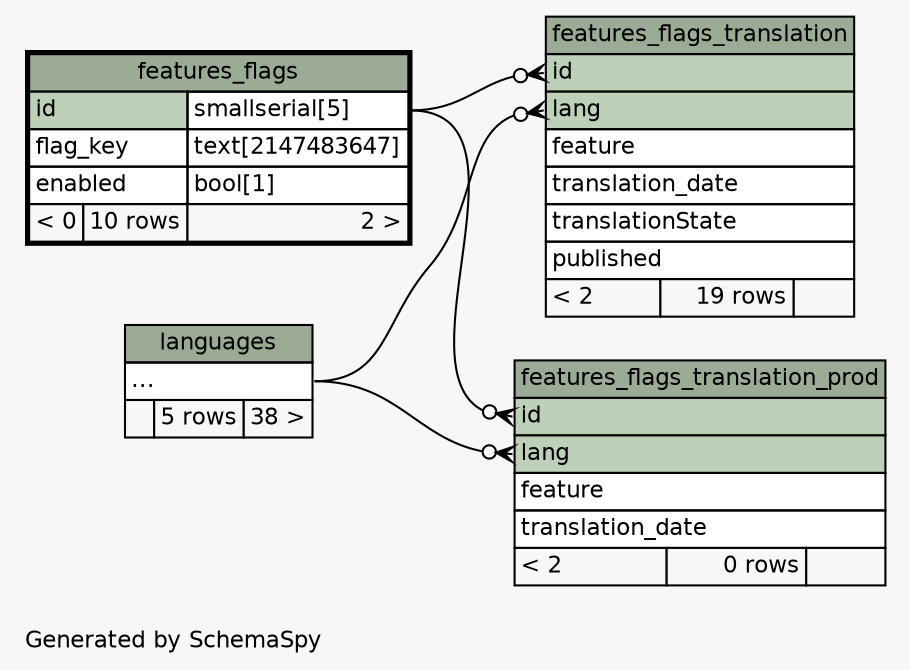 // dot 2.30.1 on Linux 3.10.0-1127.19.1.el7.x86_64
// SchemaSpy rev 590
digraph "twoDegreesRelationshipsDiagram" {
  graph [
    rankdir="RL"
    bgcolor="#f7f7f7"
    label="\nGenerated by SchemaSpy"
    labeljust="l"
    nodesep="0.18"
    ranksep="0.46"
    fontname="Helvetica"
    fontsize="11"
  ];
  node [
    fontname="Helvetica"
    fontsize="11"
    shape="plaintext"
  ];
  edge [
    arrowsize="0.8"
  ];
  "features_flags_translation":"id":w -> "features_flags":"id.type":e [arrowhead=none dir=back arrowtail=crowodot];
  "features_flags_translation":"lang":w -> "languages":"elipses":e [arrowhead=none dir=back arrowtail=crowodot];
  "features_flags_translation_prod":"id":w -> "features_flags":"id.type":e [arrowhead=none dir=back arrowtail=crowodot];
  "features_flags_translation_prod":"lang":w -> "languages":"elipses":e [arrowhead=none dir=back arrowtail=crowodot];
  "features_flags" [
    label=<
    <TABLE BORDER="2" CELLBORDER="1" CELLSPACING="0" BGCOLOR="#ffffff">
      <TR><TD COLSPAN="3" BGCOLOR="#9bab96" ALIGN="CENTER">features_flags</TD></TR>
      <TR><TD PORT="id" COLSPAN="2" BGCOLOR="#bed1b8" ALIGN="LEFT">id</TD><TD PORT="id.type" ALIGN="LEFT">smallserial[5]</TD></TR>
      <TR><TD PORT="flag_key" COLSPAN="2" ALIGN="LEFT">flag_key</TD><TD PORT="flag_key.type" ALIGN="LEFT">text[2147483647]</TD></TR>
      <TR><TD PORT="enabled" COLSPAN="2" ALIGN="LEFT">enabled</TD><TD PORT="enabled.type" ALIGN="LEFT">bool[1]</TD></TR>
      <TR><TD ALIGN="LEFT" BGCOLOR="#f7f7f7">&lt; 0</TD><TD ALIGN="RIGHT" BGCOLOR="#f7f7f7">10 rows</TD><TD ALIGN="RIGHT" BGCOLOR="#f7f7f7">2 &gt;</TD></TR>
    </TABLE>>
    URL="features_flags.html"
    tooltip="features_flags"
  ];
  "features_flags_translation" [
    label=<
    <TABLE BORDER="0" CELLBORDER="1" CELLSPACING="0" BGCOLOR="#ffffff">
      <TR><TD COLSPAN="3" BGCOLOR="#9bab96" ALIGN="CENTER">features_flags_translation</TD></TR>
      <TR><TD PORT="id" COLSPAN="3" BGCOLOR="#bed1b8" ALIGN="LEFT">id</TD></TR>
      <TR><TD PORT="lang" COLSPAN="3" BGCOLOR="#bed1b8" ALIGN="LEFT">lang</TD></TR>
      <TR><TD PORT="feature" COLSPAN="3" ALIGN="LEFT">feature</TD></TR>
      <TR><TD PORT="translation_date" COLSPAN="3" ALIGN="LEFT">translation_date</TD></TR>
      <TR><TD PORT="translationState" COLSPAN="3" ALIGN="LEFT">translationState</TD></TR>
      <TR><TD PORT="published" COLSPAN="3" ALIGN="LEFT">published</TD></TR>
      <TR><TD ALIGN="LEFT" BGCOLOR="#f7f7f7">&lt; 2</TD><TD ALIGN="RIGHT" BGCOLOR="#f7f7f7">19 rows</TD><TD ALIGN="RIGHT" BGCOLOR="#f7f7f7">  </TD></TR>
    </TABLE>>
    URL="features_flags_translation.html"
    tooltip="features_flags_translation"
  ];
  "features_flags_translation_prod" [
    label=<
    <TABLE BORDER="0" CELLBORDER="1" CELLSPACING="0" BGCOLOR="#ffffff">
      <TR><TD COLSPAN="3" BGCOLOR="#9bab96" ALIGN="CENTER">features_flags_translation_prod</TD></TR>
      <TR><TD PORT="id" COLSPAN="3" BGCOLOR="#bed1b8" ALIGN="LEFT">id</TD></TR>
      <TR><TD PORT="lang" COLSPAN="3" BGCOLOR="#bed1b8" ALIGN="LEFT">lang</TD></TR>
      <TR><TD PORT="feature" COLSPAN="3" ALIGN="LEFT">feature</TD></TR>
      <TR><TD PORT="translation_date" COLSPAN="3" ALIGN="LEFT">translation_date</TD></TR>
      <TR><TD ALIGN="LEFT" BGCOLOR="#f7f7f7">&lt; 2</TD><TD ALIGN="RIGHT" BGCOLOR="#f7f7f7">0 rows</TD><TD ALIGN="RIGHT" BGCOLOR="#f7f7f7">  </TD></TR>
    </TABLE>>
    URL="features_flags_translation_prod.html"
    tooltip="features_flags_translation_prod"
  ];
  "languages" [
    label=<
    <TABLE BORDER="0" CELLBORDER="1" CELLSPACING="0" BGCOLOR="#ffffff">
      <TR><TD COLSPAN="3" BGCOLOR="#9bab96" ALIGN="CENTER">languages</TD></TR>
      <TR><TD PORT="elipses" COLSPAN="3" ALIGN="LEFT">...</TD></TR>
      <TR><TD ALIGN="LEFT" BGCOLOR="#f7f7f7">  </TD><TD ALIGN="RIGHT" BGCOLOR="#f7f7f7">5 rows</TD><TD ALIGN="RIGHT" BGCOLOR="#f7f7f7">38 &gt;</TD></TR>
    </TABLE>>
    URL="languages.html"
    tooltip="languages"
  ];
}

